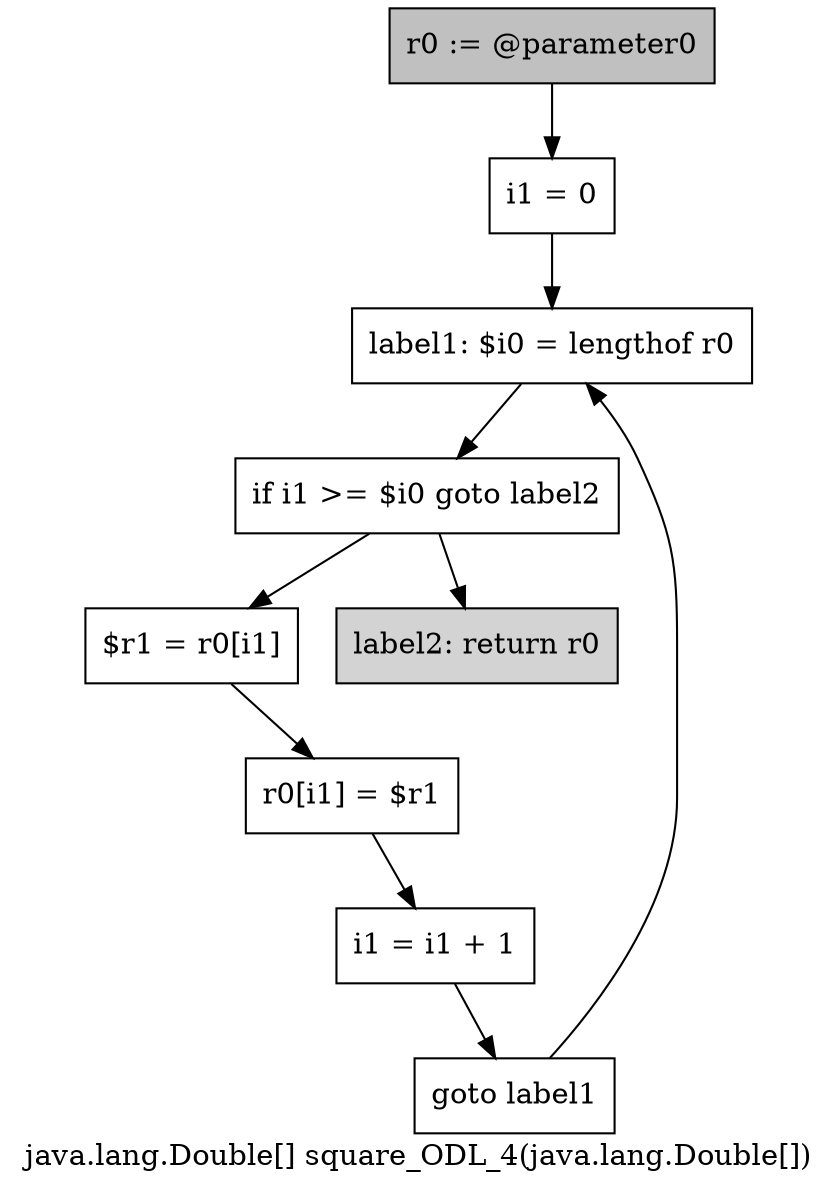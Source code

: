 digraph "java.lang.Double[] square_ODL_4(java.lang.Double[])" {
    label="java.lang.Double[] square_ODL_4(java.lang.Double[])";
    node [shape=box];
    "0" [style=filled,fillcolor=gray,label="r0 := @parameter0",];
    "1" [label="i1 = 0",];
    "0"->"1";
    "2" [label="label1: $i0 = lengthof r0",];
    "1"->"2";
    "3" [label="if i1 >= $i0 goto label2",];
    "2"->"3";
    "4" [label="$r1 = r0[i1]",];
    "3"->"4";
    "8" [style=filled,fillcolor=lightgray,label="label2: return r0",];
    "3"->"8";
    "5" [label="r0[i1] = $r1",];
    "4"->"5";
    "6" [label="i1 = i1 + 1",];
    "5"->"6";
    "7" [label="goto label1",];
    "6"->"7";
    "7"->"2";
}
